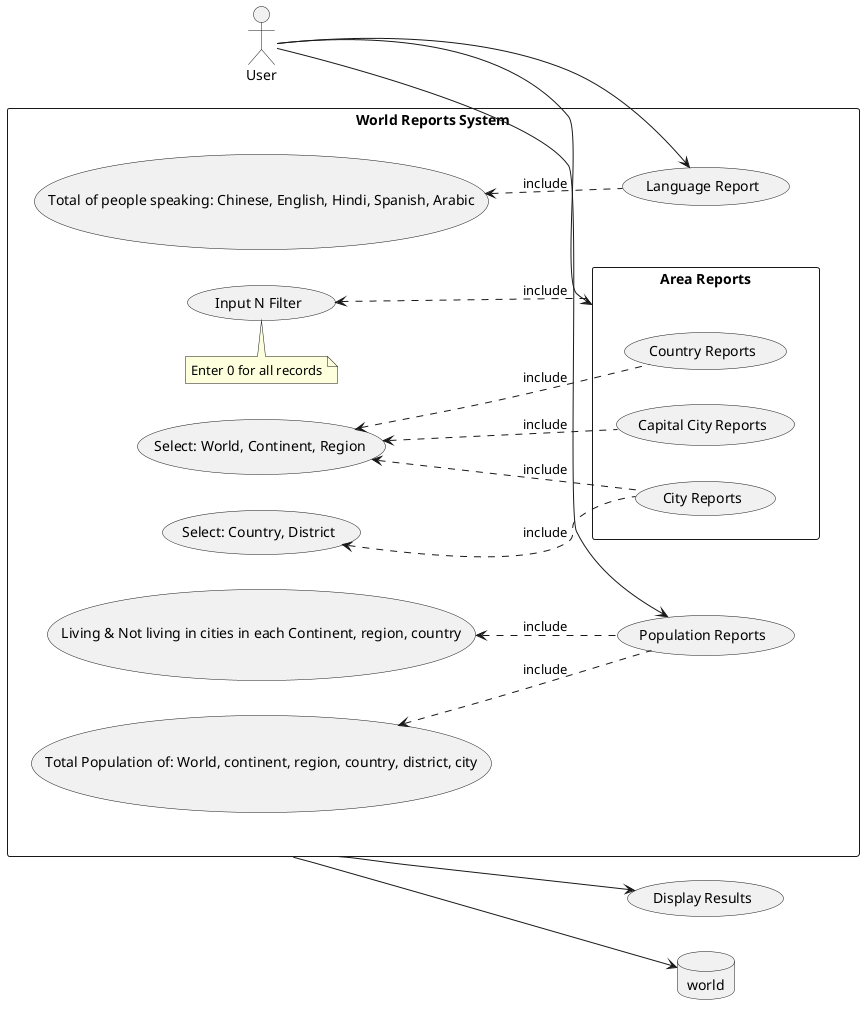 @startuml
  left to right direction

  actor User as U

  ' Application Interface
  rectangle "World Reports System" as wr {

      ' These Use cases all include a option to restrict output with the N Filter
      rectangle "Area Reports" as selReport {
        usecase "Country Reports" as countryRep
        usecase "City Reports" as cityRep
        usecase "Capital City Reports" as capCityRep
      }

      ' These use cases require different selections from those above
      usecase "Population Reports" as popRep
      usecase "Language Report" as langRep

      ' User can select any report type to run
      U --> selReport
      U --> popRep
      U --> langRep

      ' All reports in this category have identical N filters
      usecase "Input N Filter" as inputN
      inputN <.. selReport : include
      note top of inputN : Enter 0 for all records

      ' These reports require different sub filters with City Reports requiring additional categories
      usecase "Select: World, Continent, Region" as cat1
      cat1 <.. countryRep : include
      cat1 <.. capCityRep : include
      usecase "Select: Country, District" as cat2
      cat1 <.. cityRep : include
      cat2 <.. cityRep : include

      ' These reports require different subset of options
      usecase "Living & Not living in cities in each Continent, region, country" as cat3
      cat3 <.. popRep : include

      usecase "Total Population of: World, continent, region, country, district, city" as cat4
      cat4 <.. popRep :include

      usecase "Total of people speaking: Chinese, English, Hindi, Spanish, Arabic" as cat5
      cat5 <.. langRep : include
  }

  ' All reports require database access
  Database world
  wr --> world

  ' All reports require a output of the results
  usecase "Display Results" as display
  wr --> display

@enduml

